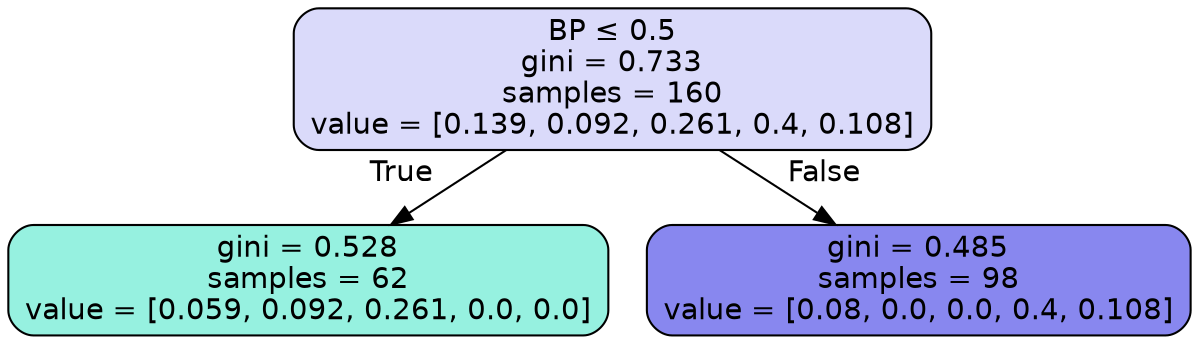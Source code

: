 digraph Tree {
node [shape=box, style="filled, rounded", color="black", fontname="helvetica"] ;
edge [fontname="helvetica"] ;
0 [label=<BP &le; 0.5<br/>gini = 0.733<br/>samples = 160<br/>value = [0.139, 0.092, 0.261, 0.4, 0.108]>, fillcolor="#dadafa"] ;
1 [label=<gini = 0.528<br/>samples = 62<br/>value = [0.059, 0.092, 0.261, 0.0, 0.0]>, fillcolor="#96f1e0"] ;
0 -> 1 [labeldistance=2.5, labelangle=45, headlabel="True"] ;
2 [label=<gini = 0.485<br/>samples = 98<br/>value = [0.08, 0.0, 0.0, 0.4, 0.108]>, fillcolor="#8887ef"] ;
0 -> 2 [labeldistance=2.5, labelangle=-45, headlabel="False"] ;
}
